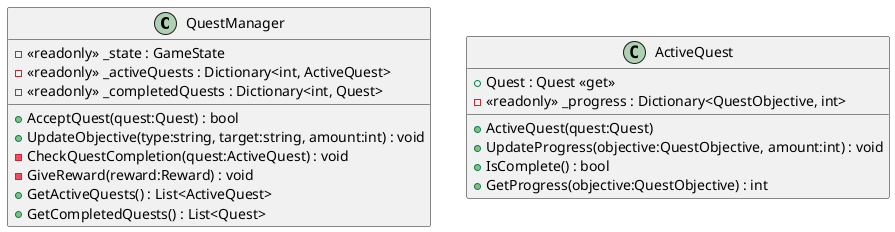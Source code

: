 @startuml
class QuestManager {
    - <<readonly>> _state : GameState
    - <<readonly>> _activeQuests : Dictionary<int, ActiveQuest>
    - <<readonly>> _completedQuests : Dictionary<int, Quest>
    + AcceptQuest(quest:Quest) : bool
    + UpdateObjective(type:string, target:string, amount:int) : void
    - CheckQuestCompletion(quest:ActiveQuest) : void
    - GiveReward(reward:Reward) : void
    + GetActiveQuests() : List<ActiveQuest>
    + GetCompletedQuests() : List<Quest>
}
class ActiveQuest {
    + Quest : Quest <<get>>
    - <<readonly>> _progress : Dictionary<QuestObjective, int>
    + ActiveQuest(quest:Quest)
    + UpdateProgress(objective:QuestObjective, amount:int) : void
    + IsComplete() : bool
    + GetProgress(objective:QuestObjective) : int
}
@enduml
